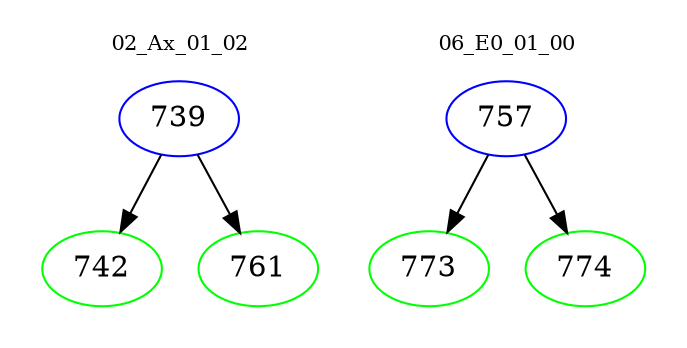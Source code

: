 digraph{
subgraph cluster_0 {
color = white
label = "02_Ax_01_02";
fontsize=10;
T0_739 [label="739", color="blue"]
T0_739 -> T0_742 [color="black"]
T0_742 [label="742", color="green"]
T0_739 -> T0_761 [color="black"]
T0_761 [label="761", color="green"]
}
subgraph cluster_1 {
color = white
label = "06_E0_01_00";
fontsize=10;
T1_757 [label="757", color="blue"]
T1_757 -> T1_773 [color="black"]
T1_773 [label="773", color="green"]
T1_757 -> T1_774 [color="black"]
T1_774 [label="774", color="green"]
}
}
